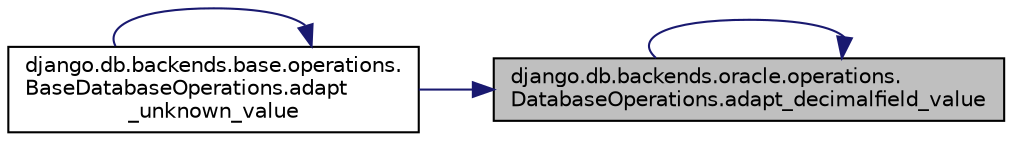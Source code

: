 digraph "django.db.backends.oracle.operations.DatabaseOperations.adapt_decimalfield_value"
{
 // LATEX_PDF_SIZE
  edge [fontname="Helvetica",fontsize="10",labelfontname="Helvetica",labelfontsize="10"];
  node [fontname="Helvetica",fontsize="10",shape=record];
  rankdir="RL";
  Node1 [label="django.db.backends.oracle.operations.\lDatabaseOperations.adapt_decimalfield_value",height=0.2,width=0.4,color="black", fillcolor="grey75", style="filled", fontcolor="black",tooltip=" "];
  Node1 -> Node1 [dir="back",color="midnightblue",fontsize="10",style="solid",fontname="Helvetica"];
  Node1 -> Node2 [dir="back",color="midnightblue",fontsize="10",style="solid",fontname="Helvetica"];
  Node2 [label="django.db.backends.base.operations.\lBaseDatabaseOperations.adapt\l_unknown_value",height=0.2,width=0.4,color="black", fillcolor="white", style="filled",URL="$dd/dc3/classdjango_1_1db_1_1backends_1_1base_1_1operations_1_1_base_database_operations.html#a4e148958522a4567c43c3d9872c45016",tooltip=" "];
  Node2 -> Node2 [dir="back",color="midnightblue",fontsize="10",style="solid",fontname="Helvetica"];
}
